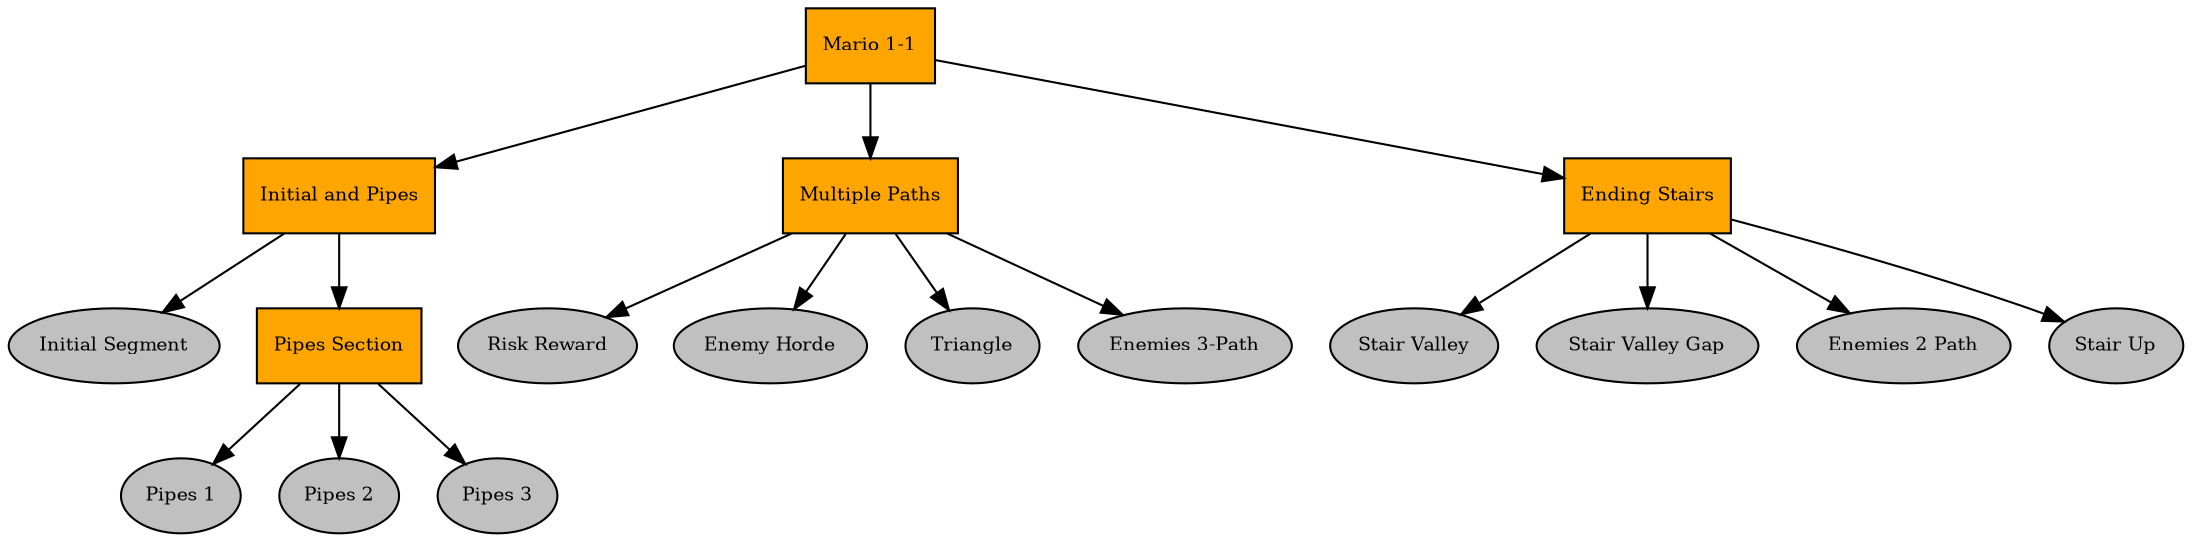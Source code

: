 digraph pastafarianism {
ordering=out;
graph [fontname="times-roman"];
node [fontname="times-roman"];
edge [fontname="times-roman"];
"Mario 1-1" [fillcolor=orange, fontcolor=black, fontsize=9, label="Mario 1-1", shape=box, style=filled];
"Initial and Pipes" [fillcolor=orange, fontcolor=black, fontsize=9, label="Initial and Pipes", shape=box, style=filled];
"Mario 1-1" -> "Initial and Pipes";
"Initial Segment" [fillcolor=gray, fontcolor=black, fontsize=9, label="Initial Segment", shape=ellipse, style=filled];
"Initial and Pipes" -> "Initial Segment";
"Pipes Section" [fillcolor=orange, fontcolor=black, fontsize=9, label="Pipes Section", shape=box, style=filled];
"Initial and Pipes" -> "Pipes Section";
"Pipes 1" [fillcolor=gray, fontcolor=black, fontsize=9, label="Pipes 1", shape=ellipse, style=filled];
"Pipes Section" -> "Pipes 1";
"Pipes 2" [fillcolor=gray, fontcolor=black, fontsize=9, label="Pipes 2", shape=ellipse, style=filled];
"Pipes Section" -> "Pipes 2";
"Pipes 3" [fillcolor=gray, fontcolor=black, fontsize=9, label="Pipes 3", shape=ellipse, style=filled];
"Pipes Section" -> "Pipes 3";
"Multiple Paths" [fillcolor=orange, fontcolor=black, fontsize=9, label="Multiple Paths", shape=box, style=filled];
"Mario 1-1" -> "Multiple Paths";
"Risk Reward" [fillcolor=gray, fontcolor=black, fontsize=9, label="Risk Reward", shape=ellipse, style=filled];
"Multiple Paths" -> "Risk Reward";
"Enemy Horde" [fillcolor=gray, fontcolor=black, fontsize=9, label="Enemy Horde", shape=ellipse, style=filled];
"Multiple Paths" -> "Enemy Horde";
Triangle [fillcolor=gray, fontcolor=black, fontsize=9, label=Triangle, shape=ellipse, style=filled];
"Multiple Paths" -> Triangle;
"Enemies 3-Path" [fillcolor=gray, fontcolor=black, fontsize=9, label="Enemies 3-Path", shape=ellipse, style=filled];
"Multiple Paths" -> "Enemies 3-Path";
"Ending Stairs" [fillcolor=orange, fontcolor=black, fontsize=9, label="Ending Stairs", shape=box, style=filled];
"Mario 1-1" -> "Ending Stairs";
"Stair Valley" [fillcolor=gray, fontcolor=black, fontsize=9, label="Stair Valley", shape=ellipse, style=filled];
"Ending Stairs" -> "Stair Valley";
"Stair Valley Gap" [fillcolor=gray, fontcolor=black, fontsize=9, label="Stair Valley Gap", shape=ellipse, style=filled];
"Ending Stairs" -> "Stair Valley Gap";
"Enemies 2 Path" [fillcolor=gray, fontcolor=black, fontsize=9, label="Enemies 2 Path", shape=ellipse, style=filled];
"Ending Stairs" -> "Enemies 2 Path";
"Stair Up" [fillcolor=gray, fontcolor=black, fontsize=9, label="Stair Up", shape=ellipse, style=filled];
"Ending Stairs" -> "Stair Up";
}
